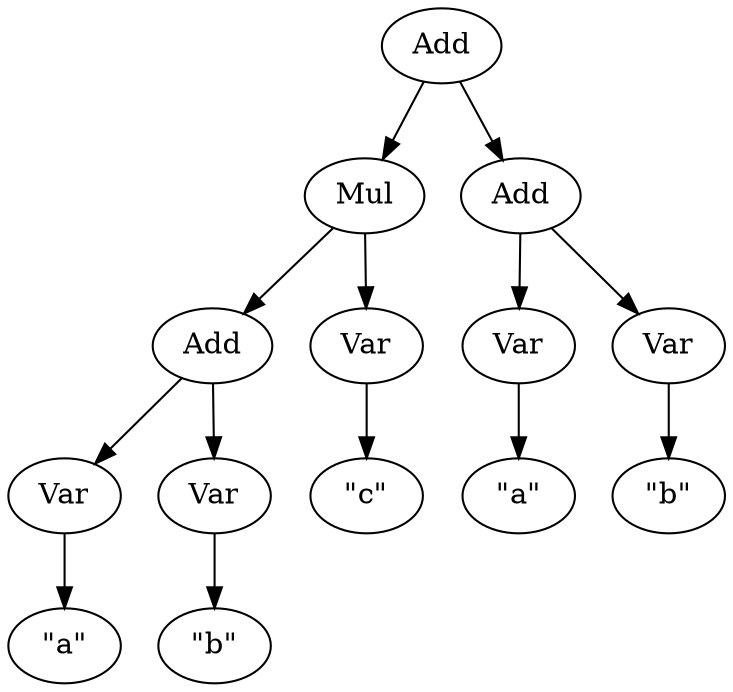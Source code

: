digraph Term {
  a_0 [ label = "Add" ] ;
  a_0 -> b_0 ;
  a_0 -> c_0 ;
  b_0 [ label = "Mul" ] ;
  b_0 -> d_0 ;
  b_0 -> e_0 ;
  d_0 [ label = "Add" ] ;
  d_0 -> f_0 ;
  d_0 -> g_0 ;
  f_0 [ label = "Var" ] ;
  f_0 -> h_0 ;
  h_0 [ label = "\"a\"" ] ;
  g_0 [ label = "Var" ] ;
  g_0 -> i_0 ;
  i_0 [ label = "\"b\"" ] ;
  e_0 [ label = "Var" ] ;
  e_0 -> j_0 ;
  j_0 [ label = "\"c\"" ] ;
  c_0 [ label = "Add" ] ;
  c_0 -> k_0 ;
  c_0 -> l_0 ;
  k_0 [ label = "Var" ] ;
  k_0 -> m_0 ;
  m_0 [ label = "\"a\"" ] ;
  l_0 [ label = "Var" ] ;
  l_0 -> n_0 ;
  n_0 [ label = "\"b\"" ] ;
}
